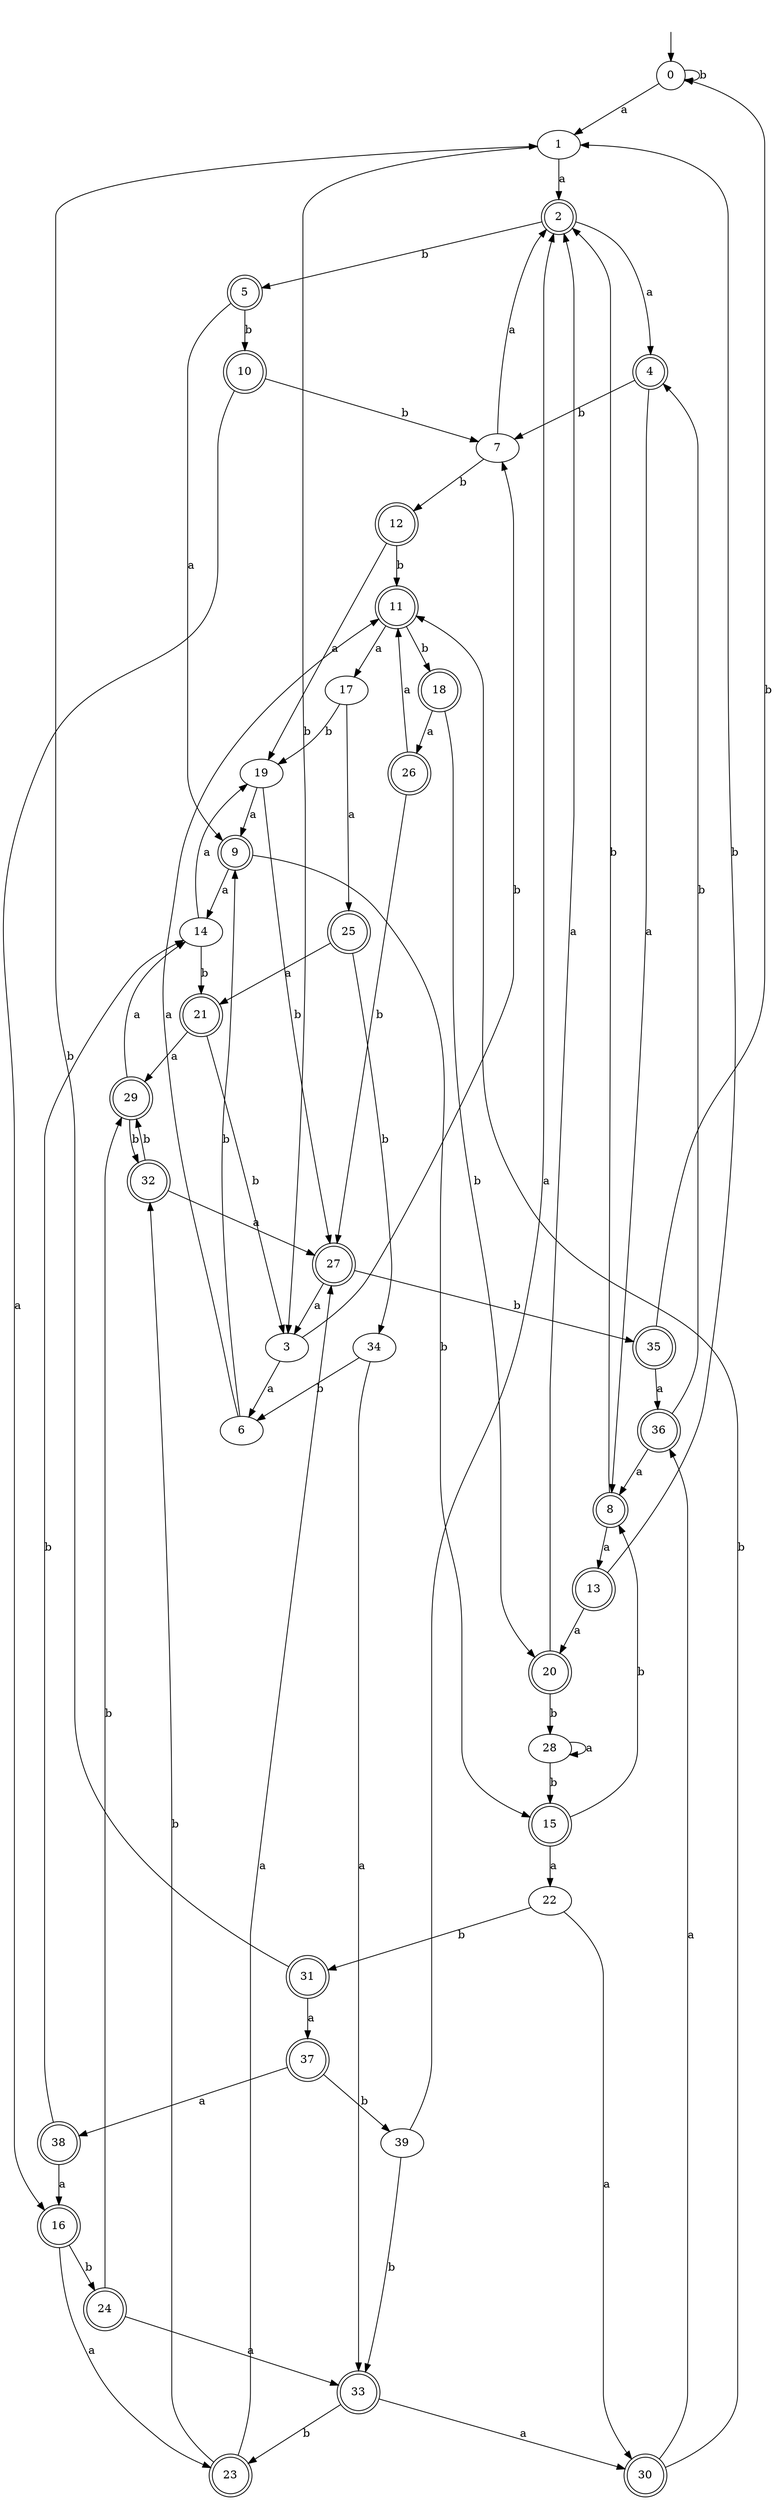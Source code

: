 digraph RandomDFA {
  __start0 [label="", shape=none];
  __start0 -> 0 [label=""];
  0 [shape=circle]
  0 -> 1 [label="a"]
  0 -> 0 [label="b"]
  1
  1 -> 2 [label="a"]
  1 -> 3 [label="b"]
  2 [shape=doublecircle]
  2 -> 4 [label="a"]
  2 -> 5 [label="b"]
  3
  3 -> 6 [label="a"]
  3 -> 7 [label="b"]
  4 [shape=doublecircle]
  4 -> 8 [label="a"]
  4 -> 7 [label="b"]
  5 [shape=doublecircle]
  5 -> 9 [label="a"]
  5 -> 10 [label="b"]
  6
  6 -> 11 [label="a"]
  6 -> 9 [label="b"]
  7
  7 -> 2 [label="a"]
  7 -> 12 [label="b"]
  8 [shape=doublecircle]
  8 -> 13 [label="a"]
  8 -> 2 [label="b"]
  9 [shape=doublecircle]
  9 -> 14 [label="a"]
  9 -> 15 [label="b"]
  10 [shape=doublecircle]
  10 -> 16 [label="a"]
  10 -> 7 [label="b"]
  11 [shape=doublecircle]
  11 -> 17 [label="a"]
  11 -> 18 [label="b"]
  12 [shape=doublecircle]
  12 -> 19 [label="a"]
  12 -> 11 [label="b"]
  13 [shape=doublecircle]
  13 -> 20 [label="a"]
  13 -> 1 [label="b"]
  14
  14 -> 19 [label="a"]
  14 -> 21 [label="b"]
  15 [shape=doublecircle]
  15 -> 22 [label="a"]
  15 -> 8 [label="b"]
  16 [shape=doublecircle]
  16 -> 23 [label="a"]
  16 -> 24 [label="b"]
  17
  17 -> 25 [label="a"]
  17 -> 19 [label="b"]
  18 [shape=doublecircle]
  18 -> 26 [label="a"]
  18 -> 20 [label="b"]
  19
  19 -> 9 [label="a"]
  19 -> 27 [label="b"]
  20 [shape=doublecircle]
  20 -> 2 [label="a"]
  20 -> 28 [label="b"]
  21 [shape=doublecircle]
  21 -> 29 [label="a"]
  21 -> 3 [label="b"]
  22
  22 -> 30 [label="a"]
  22 -> 31 [label="b"]
  23 [shape=doublecircle]
  23 -> 27 [label="a"]
  23 -> 32 [label="b"]
  24 [shape=doublecircle]
  24 -> 33 [label="a"]
  24 -> 29 [label="b"]
  25 [shape=doublecircle]
  25 -> 21 [label="a"]
  25 -> 34 [label="b"]
  26 [shape=doublecircle]
  26 -> 11 [label="a"]
  26 -> 27 [label="b"]
  27 [shape=doublecircle]
  27 -> 3 [label="a"]
  27 -> 35 [label="b"]
  28
  28 -> 28 [label="a"]
  28 -> 15 [label="b"]
  29 [shape=doublecircle]
  29 -> 14 [label="a"]
  29 -> 32 [label="b"]
  30 [shape=doublecircle]
  30 -> 36 [label="a"]
  30 -> 11 [label="b"]
  31 [shape=doublecircle]
  31 -> 37 [label="a"]
  31 -> 1 [label="b"]
  32 [shape=doublecircle]
  32 -> 27 [label="a"]
  32 -> 29 [label="b"]
  33 [shape=doublecircle]
  33 -> 30 [label="a"]
  33 -> 23 [label="b"]
  34
  34 -> 33 [label="a"]
  34 -> 6 [label="b"]
  35 [shape=doublecircle]
  35 -> 36 [label="a"]
  35 -> 0 [label="b"]
  36 [shape=doublecircle]
  36 -> 8 [label="a"]
  36 -> 4 [label="b"]
  37 [shape=doublecircle]
  37 -> 38 [label="a"]
  37 -> 39 [label="b"]
  38 [shape=doublecircle]
  38 -> 16 [label="a"]
  38 -> 14 [label="b"]
  39
  39 -> 2 [label="a"]
  39 -> 33 [label="b"]
}
